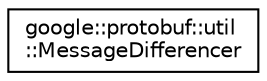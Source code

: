 digraph "类继承关系图"
{
 // LATEX_PDF_SIZE
  edge [fontname="Helvetica",fontsize="10",labelfontname="Helvetica",labelfontsize="10"];
  node [fontname="Helvetica",fontsize="10",shape=record];
  rankdir="LR";
  Node0 [label="google::protobuf::util\l::MessageDifferencer",height=0.2,width=0.4,color="black", fillcolor="white", style="filled",URL="$classgoogle_1_1protobuf_1_1util_1_1MessageDifferencer.html",tooltip=" "];
}
